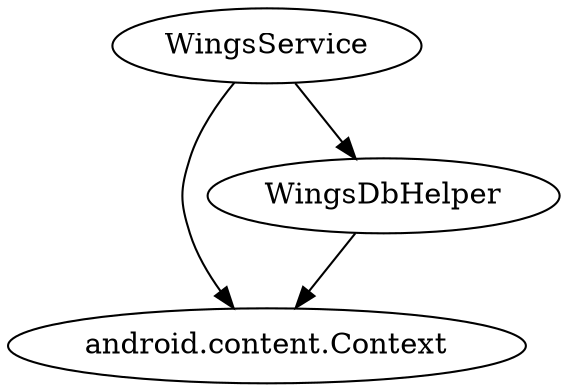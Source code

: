 digraph G1 {
  concentrate = true;
  n2 [label="android.content.Context"];
  WingsDbHelper -> n2;
  WingsService -> WingsDbHelper;
  WingsService -> n2;
}
